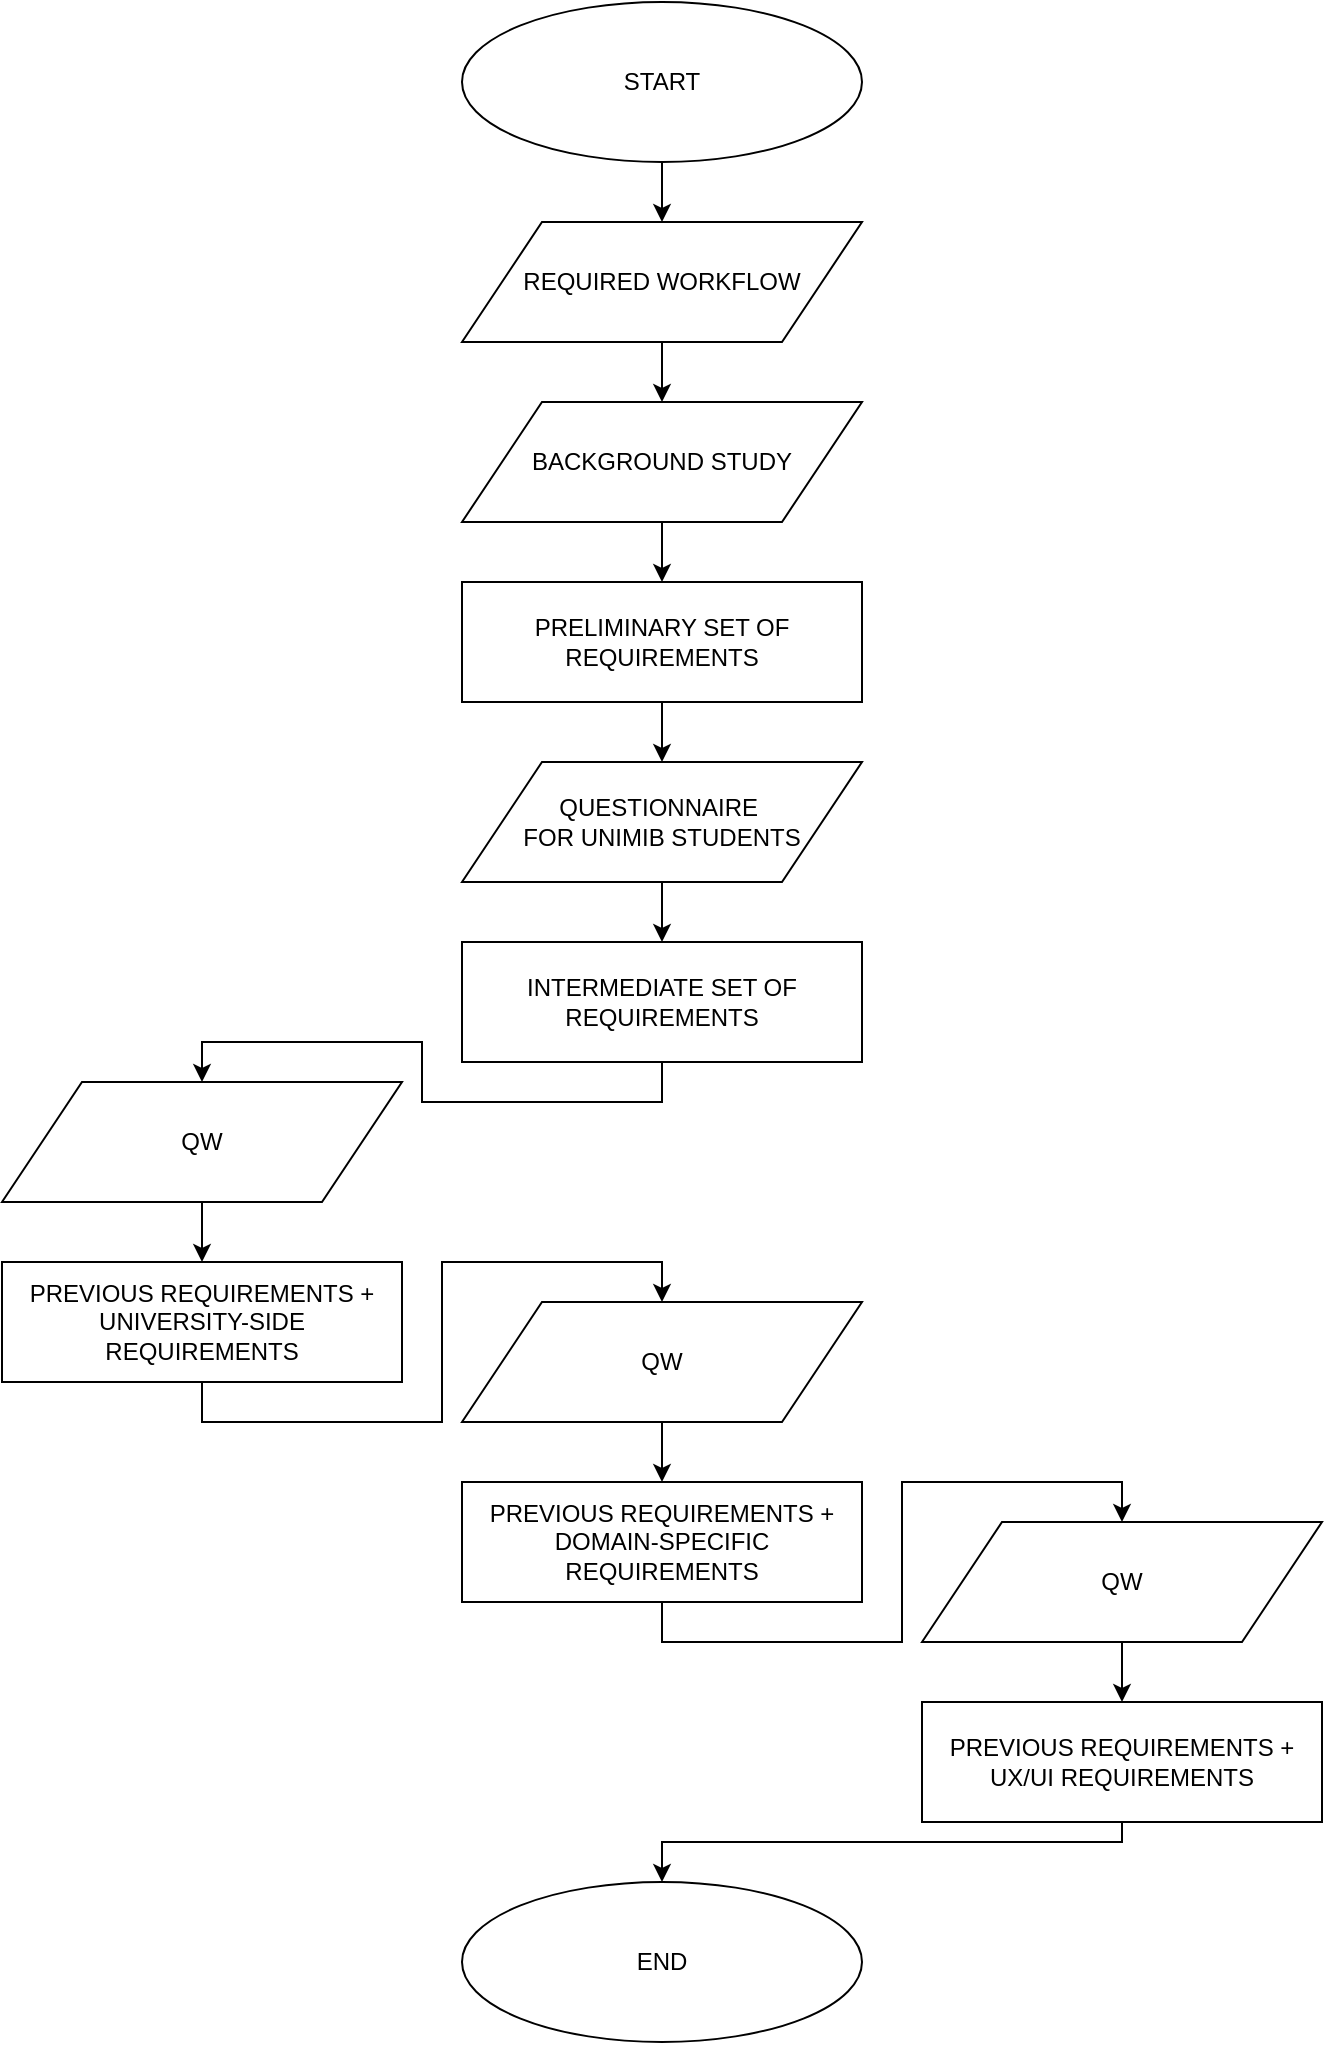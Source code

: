 <mxfile version="12.2.6" type="device" pages="1"><diagram id="6QfiPh3obtwfxE0uc0lq" name="Page-1"><mxGraphModel dx="1408" dy="780" grid="1" gridSize="10" guides="1" tooltips="1" connect="1" arrows="1" fold="1" page="1" pageScale="1" pageWidth="850" pageHeight="1100" math="0" shadow="0"><root><mxCell id="0"/><mxCell id="1" parent="0"/><mxCell id="XqoAOdrINTXn1m26ebR0-17" style="edgeStyle=orthogonalEdgeStyle;rounded=0;orthogonalLoop=1;jettySize=auto;html=1;exitX=0.5;exitY=1;exitDx=0;exitDy=0;entryX=0.5;entryY=0;entryDx=0;entryDy=0;" edge="1" parent="1" source="XqoAOdrINTXn1m26ebR0-1" target="XqoAOdrINTXn1m26ebR0-2"><mxGeometry relative="1" as="geometry"/></mxCell><mxCell id="XqoAOdrINTXn1m26ebR0-1" value="START" style="ellipse;whiteSpace=wrap;html=1;" vertex="1" parent="1"><mxGeometry x="320" width="200" height="80" as="geometry"/></mxCell><mxCell id="XqoAOdrINTXn1m26ebR0-18" style="edgeStyle=orthogonalEdgeStyle;rounded=0;orthogonalLoop=1;jettySize=auto;html=1;exitX=0.5;exitY=1;exitDx=0;exitDy=0;entryX=0.5;entryY=0;entryDx=0;entryDy=0;" edge="1" parent="1" source="XqoAOdrINTXn1m26ebR0-2" target="XqoAOdrINTXn1m26ebR0-3"><mxGeometry relative="1" as="geometry"/></mxCell><mxCell id="XqoAOdrINTXn1m26ebR0-2" value="REQUIRED WORKFLOW" style="shape=parallelogram;perimeter=parallelogramPerimeter;whiteSpace=wrap;html=1;" vertex="1" parent="1"><mxGeometry x="320" y="110" width="200" height="60" as="geometry"/></mxCell><mxCell id="XqoAOdrINTXn1m26ebR0-19" style="edgeStyle=orthogonalEdgeStyle;rounded=0;orthogonalLoop=1;jettySize=auto;html=1;exitX=0.5;exitY=1;exitDx=0;exitDy=0;entryX=0.5;entryY=0;entryDx=0;entryDy=0;" edge="1" parent="1" source="XqoAOdrINTXn1m26ebR0-3" target="XqoAOdrINTXn1m26ebR0-4"><mxGeometry relative="1" as="geometry"/></mxCell><mxCell id="XqoAOdrINTXn1m26ebR0-3" value="BACKGROUND STUDY" style="shape=parallelogram;perimeter=parallelogramPerimeter;whiteSpace=wrap;html=1;" vertex="1" parent="1"><mxGeometry x="320" y="200" width="200" height="60" as="geometry"/></mxCell><mxCell id="XqoAOdrINTXn1m26ebR0-20" style="edgeStyle=orthogonalEdgeStyle;rounded=0;orthogonalLoop=1;jettySize=auto;html=1;exitX=0.5;exitY=1;exitDx=0;exitDy=0;entryX=0.5;entryY=0;entryDx=0;entryDy=0;" edge="1" parent="1" source="XqoAOdrINTXn1m26ebR0-4" target="XqoAOdrINTXn1m26ebR0-6"><mxGeometry relative="1" as="geometry"/></mxCell><mxCell id="XqoAOdrINTXn1m26ebR0-4" value="PRELIMINARY SET OF REQUIREMENTS" style="rounded=0;whiteSpace=wrap;html=1;" vertex="1" parent="1"><mxGeometry x="320" y="290" width="200" height="60" as="geometry"/></mxCell><mxCell id="XqoAOdrINTXn1m26ebR0-21" style="edgeStyle=orthogonalEdgeStyle;rounded=0;orthogonalLoop=1;jettySize=auto;html=1;exitX=0.5;exitY=1;exitDx=0;exitDy=0;entryX=0.5;entryY=0;entryDx=0;entryDy=0;" edge="1" parent="1" source="XqoAOdrINTXn1m26ebR0-6" target="XqoAOdrINTXn1m26ebR0-7"><mxGeometry relative="1" as="geometry"/></mxCell><mxCell id="XqoAOdrINTXn1m26ebR0-6" value="QUESTIONNAIRE&amp;nbsp;&lt;br&gt;FOR UNIMIB STUDENTS" style="shape=parallelogram;perimeter=parallelogramPerimeter;whiteSpace=wrap;html=1;" vertex="1" parent="1"><mxGeometry x="320" y="380" width="200" height="60" as="geometry"/></mxCell><mxCell id="XqoAOdrINTXn1m26ebR0-22" style="edgeStyle=orthogonalEdgeStyle;rounded=0;orthogonalLoop=1;jettySize=auto;html=1;exitX=0.5;exitY=1;exitDx=0;exitDy=0;entryX=0.5;entryY=0;entryDx=0;entryDy=0;" edge="1" parent="1" source="XqoAOdrINTXn1m26ebR0-7" target="XqoAOdrINTXn1m26ebR0-8"><mxGeometry relative="1" as="geometry"/></mxCell><mxCell id="XqoAOdrINTXn1m26ebR0-7" value="INTERMEDIATE SET OF REQUIREMENTS" style="rounded=0;whiteSpace=wrap;html=1;" vertex="1" parent="1"><mxGeometry x="320" y="470" width="200" height="60" as="geometry"/></mxCell><mxCell id="XqoAOdrINTXn1m26ebR0-23" style="edgeStyle=orthogonalEdgeStyle;rounded=0;orthogonalLoop=1;jettySize=auto;html=1;exitX=0.5;exitY=1;exitDx=0;exitDy=0;" edge="1" parent="1" source="XqoAOdrINTXn1m26ebR0-8" target="XqoAOdrINTXn1m26ebR0-9"><mxGeometry relative="1" as="geometry"/></mxCell><mxCell id="XqoAOdrINTXn1m26ebR0-8" value="QW" style="shape=parallelogram;perimeter=parallelogramPerimeter;whiteSpace=wrap;html=1;" vertex="1" parent="1"><mxGeometry x="90" y="540" width="200" height="60" as="geometry"/></mxCell><mxCell id="XqoAOdrINTXn1m26ebR0-24" style="edgeStyle=orthogonalEdgeStyle;rounded=0;orthogonalLoop=1;jettySize=auto;html=1;exitX=0.5;exitY=1;exitDx=0;exitDy=0;entryX=0.5;entryY=0;entryDx=0;entryDy=0;" edge="1" parent="1" source="XqoAOdrINTXn1m26ebR0-9" target="XqoAOdrINTXn1m26ebR0-10"><mxGeometry relative="1" as="geometry"/></mxCell><mxCell id="XqoAOdrINTXn1m26ebR0-9" value="PREVIOUS REQUIREMENTS + UNIVERSITY-SIDE REQUIREMENTS" style="rounded=0;whiteSpace=wrap;html=1;" vertex="1" parent="1"><mxGeometry x="90" y="630" width="200" height="60" as="geometry"/></mxCell><mxCell id="XqoAOdrINTXn1m26ebR0-25" style="edgeStyle=orthogonalEdgeStyle;rounded=0;orthogonalLoop=1;jettySize=auto;html=1;exitX=0.5;exitY=1;exitDx=0;exitDy=0;entryX=0.5;entryY=0;entryDx=0;entryDy=0;" edge="1" parent="1" source="XqoAOdrINTXn1m26ebR0-10" target="XqoAOdrINTXn1m26ebR0-11"><mxGeometry relative="1" as="geometry"/></mxCell><mxCell id="XqoAOdrINTXn1m26ebR0-10" value="QW" style="shape=parallelogram;perimeter=parallelogramPerimeter;whiteSpace=wrap;html=1;" vertex="1" parent="1"><mxGeometry x="320" y="650" width="200" height="60" as="geometry"/></mxCell><mxCell id="XqoAOdrINTXn1m26ebR0-26" style="edgeStyle=orthogonalEdgeStyle;rounded=0;orthogonalLoop=1;jettySize=auto;html=1;exitX=0.5;exitY=1;exitDx=0;exitDy=0;entryX=0.5;entryY=0;entryDx=0;entryDy=0;" edge="1" parent="1" source="XqoAOdrINTXn1m26ebR0-11" target="XqoAOdrINTXn1m26ebR0-12"><mxGeometry relative="1" as="geometry"/></mxCell><mxCell id="XqoAOdrINTXn1m26ebR0-11" value="PREVIOUS REQUIREMENTS + DOMAIN-SPECIFIC REQUIREMENTS" style="rounded=0;whiteSpace=wrap;html=1;" vertex="1" parent="1"><mxGeometry x="320" y="740" width="200" height="60" as="geometry"/></mxCell><mxCell id="XqoAOdrINTXn1m26ebR0-27" style="edgeStyle=orthogonalEdgeStyle;rounded=0;orthogonalLoop=1;jettySize=auto;html=1;exitX=0.5;exitY=1;exitDx=0;exitDy=0;entryX=0.5;entryY=0;entryDx=0;entryDy=0;" edge="1" parent="1" source="XqoAOdrINTXn1m26ebR0-12" target="XqoAOdrINTXn1m26ebR0-16"><mxGeometry relative="1" as="geometry"/></mxCell><mxCell id="XqoAOdrINTXn1m26ebR0-12" value="QW" style="shape=parallelogram;perimeter=parallelogramPerimeter;whiteSpace=wrap;html=1;" vertex="1" parent="1"><mxGeometry x="550" y="760" width="200" height="60" as="geometry"/></mxCell><mxCell id="XqoAOdrINTXn1m26ebR0-14" value="END" style="ellipse;whiteSpace=wrap;html=1;" vertex="1" parent="1"><mxGeometry x="320" y="940" width="200" height="80" as="geometry"/></mxCell><mxCell id="XqoAOdrINTXn1m26ebR0-28" style="edgeStyle=orthogonalEdgeStyle;rounded=0;orthogonalLoop=1;jettySize=auto;html=1;exitX=0.5;exitY=1;exitDx=0;exitDy=0;entryX=0.5;entryY=0;entryDx=0;entryDy=0;" edge="1" parent="1" source="XqoAOdrINTXn1m26ebR0-16" target="XqoAOdrINTXn1m26ebR0-14"><mxGeometry relative="1" as="geometry"><Array as="points"><mxPoint x="650" y="920"/><mxPoint x="420" y="920"/></Array></mxGeometry></mxCell><mxCell id="XqoAOdrINTXn1m26ebR0-16" value="PREVIOUS REQUIREMENTS + UX/UI REQUIREMENTS" style="rounded=0;whiteSpace=wrap;html=1;" vertex="1" parent="1"><mxGeometry x="550" y="850" width="200" height="60" as="geometry"/></mxCell></root></mxGraphModel></diagram></mxfile>